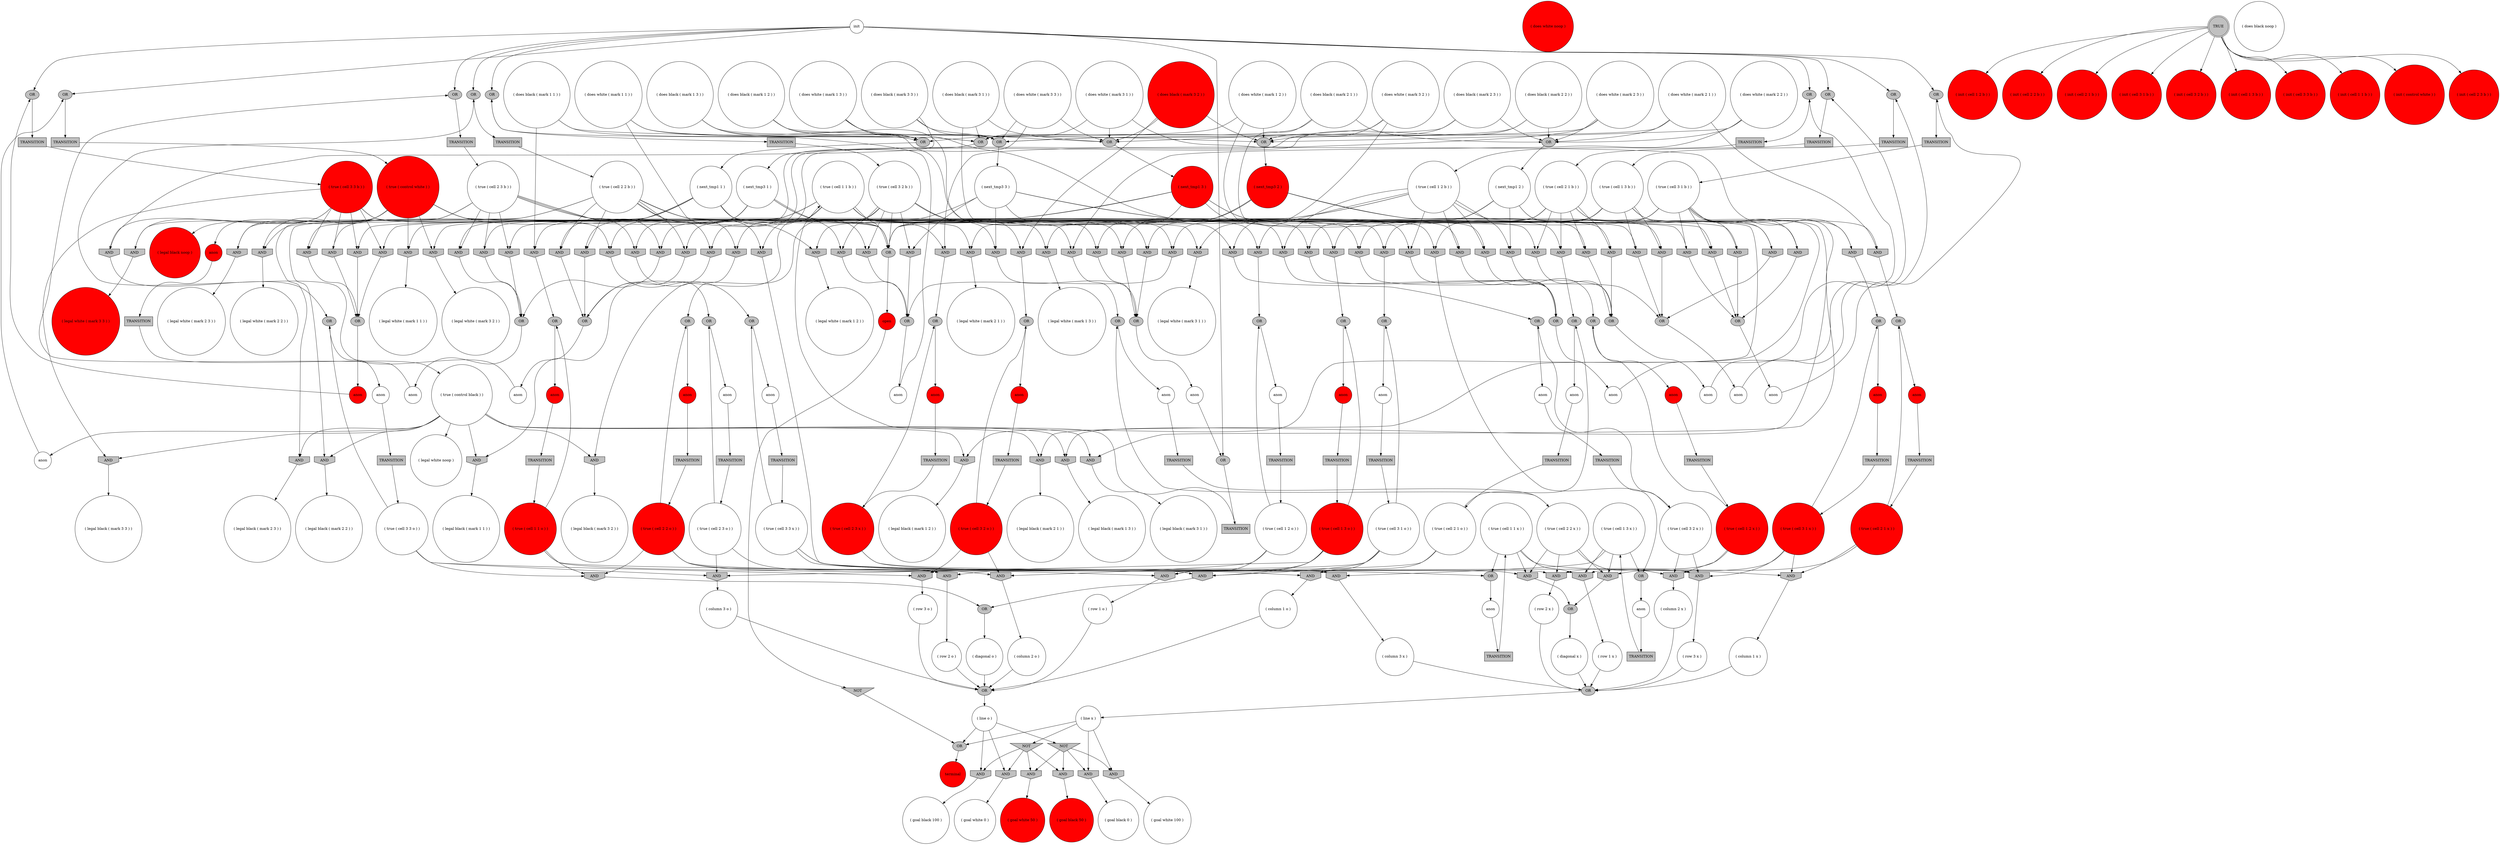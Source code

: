 digraph propNet
{
	"@100ff40f"[shape=ellipse, style= filled, fillcolor=grey, label="OR"]; "@100ff40f"->"@704a43f2"; 
	"@f756977"[shape=invhouse, style= filled, fillcolor=grey, label="AND"]; "@f756977"->"@1b514dcf"; 
	"@582d502e"[shape=ellipse, style= filled, fillcolor=grey, label="OR"]; "@582d502e"->"@5704fc92"; 
	"@15741973"[shape=invhouse, style= filled, fillcolor=grey, label="AND"]; "@15741973"->"@67f31a51"; 
	"@4b8c9183"[shape=box, style= filled, fillcolor=grey, label="TRANSITION"]; "@4b8c9183"->"@33ff0186"; 
	"@7f723f62"[shape=invhouse, style= filled, fillcolor=grey, label="AND"]; "@7f723f62"->"@8f395c8"; 
	"@69cca1dd"[shape=invhouse, style= filled, fillcolor=grey, label="AND"]; "@69cca1dd"->"@3374fe8"; 
	"@1b249d36"[shape=circle, style= filled, fillcolor=white, label="( legal white ( mark 3 1 ) )"]; 
	"@6f0d491e"[shape=invhouse, style= filled, fillcolor=grey, label="AND"]; "@6f0d491e"->"@28484528"; 
	"@1e3e242a"[shape=circle, style= filled, fillcolor=red, label="anon"]; "@1e3e242a"->"@342537d0"; 
	"@752f4138"[shape=circle, style= filled, fillcolor=white, label="anon"]; "@752f4138"->"@3a5d14b9"; 
	"@5d94dc1"[shape=box, style= filled, fillcolor=grey, label="TRANSITION"]; "@5d94dc1"->"@6f44f96"; 
	"@78519a49"[shape=invhouse, style= filled, fillcolor=grey, label="AND"]; "@78519a49"->"@1e753788"; 
	"@6511048"[shape=circle, style= filled, fillcolor=red, label="anon"]; "@6511048"->"@15518b85"; 
	"@26b8eca1"[shape=circle, style= filled, fillcolor=red, label="( true ( cell 2 2 o ) )"]; "@26b8eca1"->"@69cca1dd"; "@26b8eca1"->"@5e7140e4"; "@26b8eca1"->"@24a682fd"; "@26b8eca1"->"@4e7061dc"; "@26b8eca1"->"@5a9796fa"; 
	"@5693b28e"[shape=ellipse, style= filled, fillcolor=grey, label="OR"]; "@5693b28e"->"@752f4138"; 
	"@b43e35e"[shape=invhouse, style= filled, fillcolor=grey, label="AND"]; "@b43e35e"->"@7f840360"; 
	"@568aa495"[shape=box, style= filled, fillcolor=grey, label="TRANSITION"]; "@568aa495"->"@347ee13d"; 
	"@714d196c"[shape=circle, style= filled, fillcolor=white, label="( column 2 x )"]; "@714d196c"->"@7f840df"; 
	"@cddbcfe"[shape=circle, style= filled, fillcolor=red, label="( true ( cell 1 1 o ) )"]; "@cddbcfe"->"@624ab78b"; "@cddbcfe"->"@2781db07"; "@cddbcfe"->"@7b8b5b47"; "@cddbcfe"->"@5a9796fa"; 
	"@71ab7b88"[shape=invhouse, style= filled, fillcolor=grey, label="AND"]; "@71ab7b88"->"@4a812b7f"; 
	"@27a9118a"[shape=box, style= filled, fillcolor=grey, label="TRANSITION"]; "@27a9118a"->"@5f6067b5"; 
	"@7253de77"[shape=box, style= filled, fillcolor=grey, label="TRANSITION"]; "@7253de77"->"@1373a947"; 
	"@a7e065b"[shape=circle, style= filled, fillcolor=red, label="anon"]; "@a7e065b"->"@3940ca8f"; 
	"@22e7f6cc"[shape=circle, style= filled, fillcolor=red, label="( does white noop )"]; 
	"@45050f2e"[shape=invhouse, style= filled, fillcolor=grey, label="AND"]; "@45050f2e"->"@24a682fd"; 
	"@1e16ca3b"[shape=doublecircle, style= filled, fillcolor=grey, label="TRUE"]; "@1e16ca3b"->"@1a9b342a"; "@1e16ca3b"->"@4b9d380c"; "@1e16ca3b"->"@62326cc3"; "@1e16ca3b"->"@196b005a"; "@1e16ca3b"->"@786d433f"; "@1e16ca3b"->"@60d6302d"; "@1e16ca3b"->"@4af63a8d"; "@1e16ca3b"->"@5a924d39"; "@1e16ca3b"->"@292f3253"; "@1e16ca3b"->"@621963e7"; 
	"@582f7602"[shape=circle, style= filled, fillcolor=white, label="anon"]; "@582f7602"->"@2afa3f12"; 
	"@4e771a59"[shape=ellipse, style= filled, fillcolor=grey, label="OR"]; "@4e771a59"->"@5e3471eb"; 
	"@19f079c2"[shape=invhouse, style= filled, fillcolor=grey, label="AND"]; "@19f079c2"->"@46da623c"; 
	"@76379604"[shape=circle, style= filled, fillcolor=white, label="( goal white 100 )"]; 
	"@1373a947"[shape=circle, style= filled, fillcolor=white, label="( true ( cell 3 2 b ) )"]; "@1373a947"->"@47cca5bc"; "@1373a947"->"@103556a5"; "@1373a947"->"@4aa929d8"; "@1373a947"->"@304148f2"; "@1373a947"->"@412bed58"; "@1373a947"->"@48980b8c"; "@1373a947"->"@1111ed28"; "@1373a947"->"@4947e38b"; "@1373a947"->"@6d8958c4"; 
	"@22212217"[shape=circle, style= filled, fillcolor=white, label="anon"]; "@22212217"->"@79f77b37"; 
	"@1b550f62"[shape=ellipse, style= filled, fillcolor=grey, label="OR"]; "@1b550f62"->"@5d1bd0b"; 
	"@f34db03"[shape=ellipse, style= filled, fillcolor=grey, label="OR"]; "@f34db03"->"@60e3ca2f"; 
	"@1111ed28"[shape=ellipse, style= filled, fillcolor=grey, label="OR"]; "@1111ed28"->"@db61969"; 
	"@4dad5f97"[shape=invhouse, style= filled, fillcolor=grey, label="AND"]; "@4dad5f97"->"@76379604"; 
	"@7527c31b"[shape=invhouse, style= filled, fillcolor=grey, label="AND"]; "@7527c31b"->"@3acfde5c"; 
	"@3badb590"[shape=circle, style= filled, fillcolor=white, label="( true ( cell 3 2 x ) )"]; "@3badb590"->"@c67db86"; "@3badb590"->"@4b735b8e"; "@3badb590"->"@4edfc9d0"; 
	"@12480876"[shape=circle, style= filled, fillcolor=white, label="( does white ( mark 2 2 ) )"]; "@12480876"->"@599cf87c"; "@12480876"->"@28290fc8"; "@12480876"->"@78b668cf"; 
	"@13d2c9ec"[shape=ellipse, style= filled, fillcolor=grey, label="OR"]; "@13d2c9ec"->"@4a3904fe"; 
	"@27a0939e"[shape=ellipse, style= filled, fillcolor=grey, label="OR"]; "@27a0939e"->"@708e03bf"; 
	"@7295cad7"[shape=circle, style= filled, fillcolor=white, label="( true ( cell 1 1 x ) )"]; "@7295cad7"->"@5199d128"; "@7295cad7"->"@27dc022a"; "@7295cad7"->"@52fc03a5"; "@7295cad7"->"@5693b28e"; 
	"@4b030540"[shape=invhouse, style= filled, fillcolor=grey, label="AND"]; "@4b030540"->"@9078a4d"; 
	"@ecd8089"[shape=invhouse, style= filled, fillcolor=grey, label="AND"]; "@ecd8089"->"@b518cb7"; 
	"@77c8498f"[shape=circle, style= filled, fillcolor=white, label="anon"]; "@77c8498f"->"@44110ca6"; 
	"@56eb8eac"[shape=invhouse, style= filled, fillcolor=grey, label="AND"]; "@56eb8eac"->"@1b249d36"; 
	"@4d9aefd3"[shape=circle, style= filled, fillcolor=white, label="( legal white ( mark 2 2 ) )"]; 
	"@1c629a2b"[shape=invhouse, style= filled, fillcolor=grey, label="AND"]; "@1c629a2b"->"@17385a13"; 
	"@349b7ad0"[shape=invhouse, style= filled, fillcolor=grey, label="AND"]; "@349b7ad0"->"@34d54a53"; 
	"@9c3df8f"[shape=circle, style= filled, fillcolor=white, label="( legal white ( mark 1 1 ) )"]; 
	"@2646b60a"[shape=invhouse, style= filled, fillcolor=grey, label="AND"]; "@2646b60a"->"@43d76c86"; 
	"@49bda1eb"[shape=circle, style= filled, fillcolor=red, label="( true ( control white ) )"]; "@49bda1eb"->"@5448aeec"; "@49bda1eb"->"@7b7dfb9b"; "@49bda1eb"->"@56eb8eac"; "@49bda1eb"->"@4d402329"; "@49bda1eb"->"@2856fbc"; "@49bda1eb"->"@6f8b2e96"; "@49bda1eb"->"@6d8958c4"; "@49bda1eb"->"@b43e35e"; "@49bda1eb"->"@535ab874"; "@49bda1eb"->"@5c63029d"; "@49bda1eb"->"@11f07c7f"; 
	"@45d59d83"[shape=box, style= filled, fillcolor=grey, label="TRANSITION"]; "@45d59d83"->"@19c58249"; 
	"@2ad89a8f"[shape=ellipse, style= filled, fillcolor=grey, label="OR"]; "@2ad89a8f"->"@568aa495"; 
	"@1cb712e0"[shape=invhouse, style= filled, fillcolor=grey, label="AND"]; "@1cb712e0"->"@100ff40f"; 
	"@42fa0aa2"[shape=invhouse, style= filled, fillcolor=grey, label="AND"]; "@42fa0aa2"->"@43d76c86"; 
	"@46645a3e"[shape=circle, style= filled, fillcolor=white, label="anon"]; "@46645a3e"->"@2804d9e9"; 
	"@24a682fd"[shape=ellipse, style= filled, fillcolor=grey, label="OR"]; "@24a682fd"->"@6511048"; 
	"@6ddac81"[shape=invhouse, style= filled, fillcolor=grey, label="AND"]; "@6ddac81"->"@37f7f88a"; 
	"@5a94aefd"[shape=circle, style= filled, fillcolor=red, label="( does black ( mark 3 2 ) )"]; "@5a94aefd"->"@599cf87c"; "@5a94aefd"->"@2cc465c0"; "@5a94aefd"->"@48980b8c"; 
	"@4d402329"[shape=invhouse, style= filled, fillcolor=grey, label="AND"]; "@4d402329"->"@9c3df8f"; 
	"@9f22d98"[shape=ellipse, style= filled, fillcolor=grey, label="OR"]; "@9f22d98"->"@45d59d83"; 
	"@5a9796fa"[shape=invhouse, style= filled, fillcolor=grey, label="AND"]; "@5a9796fa"->"@13d2c9ec"; 
	"@47cca5bc"[shape=invhouse, style= filled, fillcolor=grey, label="AND"]; "@47cca5bc"->"@3c06c7b6"; 
	"@412bed58"[shape=invhouse, style= filled, fillcolor=grey, label="AND"]; "@412bed58"->"@24dfbbc2"; 
	"@5aabbad8"[shape=invhouse, style= filled, fillcolor=grey, label="AND"]; "@5aabbad8"->"@245a2bb5"; 
	"@5c45c633"[shape=circle, style= filled, fillcolor=white, label="anon"]; "@5c45c633"->"@1f1909d"; 
	"@33ff0186"[shape=circle, style= filled, fillcolor=white, label="( true ( cell 2 2 x ) )"]; "@33ff0186"->"@c67db86"; "@33ff0186"->"@5dc892ea"; "@33ff0186"->"@10d86d8d"; "@33ff0186"->"@27dc022a"; "@33ff0186"->"@5451519e"; 
	"@7091a2e8"[shape=invhouse, style= filled, fillcolor=grey, label="AND"]; "@7091a2e8"->"@29942452"; 
	"@78b668cf"[shape=invhouse, style= filled, fillcolor=grey, label="AND"]; "@78b668cf"->"@5451519e"; 
	"@4af63a8d"[shape=circle, style= filled, fillcolor=red, label="( init ( cell 3 3 b ) )"]; 
	"@126f5e14"[shape=ellipse, style= filled, fillcolor=grey, label="OR"]; "@126f5e14"->"@5c36b28"; 
	"@208ad4f6"[shape=circle, style= filled, fillcolor=white, label="( legal black ( mark 1 2 ) )"]; 
	"@7718d164"[shape=invhouse, style= filled, fillcolor=grey, label="AND"]; "@7718d164"->"@9078a4d"; 
	"@7b696114"[shape=circle, style= filled, fillcolor=white, label="( row 2 x )"]; "@7b696114"->"@7f840df"; 
	"@69158b6b"[shape=box, style= filled, fillcolor=grey, label="TRANSITION"]; "@69158b6b"->"@8a67f8f"; 
	"@7277c2f5"[shape=circle, style= filled, fillcolor=white, label="( legal black ( mark 1 1 ) )"]; 
	"@2781db07"[shape=ellipse, style= filled, fillcolor=grey, label="OR"]; "@2781db07"->"@a7e065b"; 
	"@34d54a53"[shape=ellipse, style= filled, fillcolor=grey, label="OR"]; "@34d54a53"->"@3fbbb566"; 
	"@9df6958"[shape=circle, style= filled, fillcolor=white, label="( goal white 0 )"]; 
	"@103556a5"[shape=invhouse, style= filled, fillcolor=grey, label="AND"]; "@103556a5"->"@24dfbbc2"; 
	"@3acfde5c"[shape=ellipse, style= filled, fillcolor=grey, label="OR"]; "@3acfde5c"->"@582f7602"; 
	"@558c571f"[shape=invhouse, style= filled, fillcolor=grey, label="AND"]; "@558c571f"->"@4a812b7f"; 
	"@3b3c79af"[shape=invhouse, style= filled, fillcolor=grey, label="AND"]; "@3b3c79af"->"@7277c2f5"; 
	"@1b1a7b8e"[shape=box, style= filled, fillcolor=grey, label="TRANSITION"]; "@1b1a7b8e"->"@6ccf1156"; 
	"@5e7140e4"[shape=invhouse, style= filled, fillcolor=grey, label="AND"]; "@5e7140e4"->"@1c71c67"; 
	"@bd55142"[shape=ellipse, style= filled, fillcolor=grey, label="OR"]; "@bd55142"->"@126aa3a1"; 
	"@ad98641"[shape=invhouse, style= filled, fillcolor=grey, label="AND"]; "@ad98641"->"@7e1aff58"; 
	"@2316718a"[shape=invhouse, style= filled, fillcolor=grey, label="AND"]; "@2316718a"->"@4a812b7f"; 
	"@17f1156c"[shape=circle, style= filled, fillcolor=white, label="( line x )"]; "@17f1156c"->"@4a86c1a2"; "@17f1156c"->"@352d6e05"; "@17f1156c"->"@4dad5f97"; "@17f1156c"->"@39f676f8"; 
	"@1b514dcf"[shape=circle, style= filled, fillcolor=white, label="( legal black ( mark 2 3 ) )"]; 
	"@64db4644"[shape=circle, style= filled, fillcolor=white, label="( does white ( mark 1 2 ) )"]; "@64db4644"->"@599cf87c"; "@64db4644"->"@b7c82c1"; "@64db4644"->"@4e771a59"; 
	"@5448aeec"[shape=invhouse, style= filled, fillcolor=grey, label="AND"]; "@5448aeec"->"@4192b13e"; 
	"@3599d13d"[shape=invhouse, style= filled, fillcolor=grey, label="AND"]; "@3599d13d"->"@b518cb7"; 
	"@57f3735a"[shape=box, style= filled, fillcolor=grey, label="TRANSITION"]; "@57f3735a"->"@c3306e9"; 
	"@6658aef2"[shape=circle, style= filled, fillcolor=white, label="( true ( cell 3 3 o ) )"]; "@6658aef2"->"@582d502e"; "@6658aef2"->"@47599f2"; "@6658aef2"->"@78519a49"; "@6658aef2"->"@5a9796fa"; 
	"@65e2cf"[shape=invhouse, style= filled, fillcolor=grey, label="AND"]; "@65e2cf"->"@4a812b7f"; 
	"@4192b13e"[shape=circle, style= filled, fillcolor=white, label="( legal white ( mark 2 3 ) )"]; 
	"@3953b5e3"[shape=box, style= filled, fillcolor=grey, label="TRANSITION"]; "@3953b5e3"->"@2d4419bf"; 
	"@1a9b342a"[shape=circle, style= filled, fillcolor=red, label="( init ( cell 1 2 b ) )"]; 
	"@5199d128"[shape=invhouse, style= filled, fillcolor=grey, label="AND"]; "@5199d128"->"@2c041ece"; 
	"@304148f2"[shape=invhouse, style= filled, fillcolor=grey, label="AND"]; "@304148f2"->"@24dfbbc2"; 
	"@22f0b843"[shape=invhouse, style= filled, fillcolor=grey, label="AND"]; "@22f0b843"->"@bd55142"; 
	"@2f78fdcd"[shape=circle, style= filled, fillcolor=white, label="( does white ( mark 1 3 ) )"]; "@2f78fdcd"->"@6156f406"; "@2f78fdcd"->"@1c629a2b"; "@2f78fdcd"->"@4e771a59"; 
	"@72d5f260"[shape=invhouse, style= filled, fillcolor=grey, label="AND"]; "@72d5f260"->"@43d76c86"; 
	"@782cca9a"[shape=circle, style= filled, fillcolor=white, label="( does black ( mark 1 3 ) )"]; "@782cca9a"->"@6156f406"; "@782cca9a"->"@31503236"; "@782cca9a"->"@4e771a59"; 
	"@6855fee3"[shape=invhouse, style= filled, fillcolor=grey, label="AND"]; "@6855fee3"->"@bd55142"; 
	"@44110ca6"[shape=box, style= filled, fillcolor=grey, label="TRANSITION"]; "@44110ca6"->"@3badb590"; 
	"@1c6288da"[shape=circle, style= filled, fillcolor=red, label="terminal"]; 
	"@71e70f58"[shape=circle, style= filled, fillcolor=white, label="anon"]; "@71e70f58"->"@f34db03"; 
	"@79f77b37"[shape=box, style= filled, fillcolor=grey, label="TRANSITION"]; "@79f77b37"->"@369e931b"; 
	"@237a01ba"[shape=invtriangle, style= filled, fillcolor=grey, label="NOT"]; "@237a01ba"->"@727f9dde"; "@237a01ba"->"@352d6e05"; "@237a01ba"->"@4dad5f97"; "@237a01ba"->"@4a72d7ad"; 
	"@6a3d6cfe"[shape=invhouse, style= filled, fillcolor=grey, label="AND"]; "@6a3d6cfe"->"@7db900a3"; 
	"@57eabd2f"[shape=circle, style= filled, fillcolor=white, label="( true ( cell 3 3 x ) )"]; "@57eabd2f"->"@3acfde5c"; "@57eabd2f"->"@27dc022a"; "@57eabd2f"->"@15741973"; "@57eabd2f"->"@4b735b8e"; 
	"@4a3904fe"[shape=circle, style= filled, fillcolor=white, label="( diagonal o )"]; "@4a3904fe"->"@1980465f"; 
	"@7f120bd5"[shape=invhouse, style= filled, fillcolor=grey, label="AND"]; "@7f120bd5"->"@29942452"; 
	"@2c041ece"[shape=circle, style= filled, fillcolor=white, label="( column 1 x )"]; "@2c041ece"->"@7f840df"; 
	"@4a4ece82"[shape=circle, style= filled, fillcolor=white, label="( does white ( mark 3 2 ) )"]; "@4a4ece82"->"@599cf87c"; "@4a4ece82"->"@2cc465c0"; "@4a4ece82"->"@4947e38b"; 
	"@6b1ce7d0"[shape=circle, style= filled, fillcolor=white, label="( does white ( mark 3 1 ) )"]; "@6b1ce7d0"->"@2cc465c0"; "@6b1ce7d0"->"@55457843"; "@6b1ce7d0"->"@39768a3f"; 
	"@7b8b5b47"[shape=invhouse, style= filled, fillcolor=grey, label="AND"]; "@7b8b5b47"->"@2378aac6"; 
	"@4947e38b"[shape=invhouse, style= filled, fillcolor=grey, label="AND"]; "@4947e38b"->"@4edfc9d0"; 
	"@60e3ca2f"[shape=box, style= filled, fillcolor=grey, label="TRANSITION"]; "@60e3ca2f"->"@539a4e22"; 
	"@718bdd59"[shape=circle, style= filled, fillcolor=white, label="( legal white noop )"]; 
	"@15518b85"[shape=box, style= filled, fillcolor=grey, label="TRANSITION"]; "@15518b85"->"@26b8eca1"; 
	"@5f6067b5"[shape=circle, style= filled, fillcolor=white, label="( true ( cell 1 3 b ) )"]; "@5f6067b5"->"@6a3d6cfe"; "@5f6067b5"->"@7b7dfb9b"; "@5f6067b5"->"@31503236"; "@5f6067b5"->"@7f120bd5"; "@5f6067b5"->"@1111ed28"; "@5f6067b5"->"@1c629a2b"; "@5f6067b5"->"@7091a2e8"; "@5f6067b5"->"@3dda426"; "@5f6067b5"->"@46a121be"; 
	"@16e3cc3b"[shape=ellipse, style= filled, fillcolor=grey, label="OR"]; "@16e3cc3b"->"@67df19d"; 
	"@5151e588"[shape=invhouse, style= filled, fillcolor=grey, label="AND"]; "@5151e588"->"@1e827d76"; 
	"@c3306e9"[shape=circle, style= filled, fillcolor=white, label="( true ( cell 1 1 b ) )"]; "@c3306e9"->"@3b3c79af"; "@c3306e9"->"@558c571f"; "@c3306e9"->"@71ab7b88"; "@c3306e9"->"@6a2d8d69"; "@c3306e9"->"@5e9e553b"; "@c3306e9"->"@1111ed28"; "@c3306e9"->"@4d402329"; "@c3306e9"->"@65e2cf"; "@c3306e9"->"@2316718a"; 
	"@5d1bd0b"[shape=circle, style= filled, fillcolor=red, label="anon"]; "@5d1bd0b"->"@5d94dc1"; 
	"@3fbbb566"[shape=circle, style= filled, fillcolor=white, label="anon"]; "@3fbbb566"->"@2530349e"; 
	"@6d98b0"[shape=circle, style= filled, fillcolor=white, label="( true ( cell 1 2 b ) )"]; "@6d98b0"->"@72d5f260"; "@6d98b0"->"@1cb712e0"; "@6d98b0"->"@42fa0aa2"; "@6d98b0"->"@1111ed28"; "@6d98b0"->"@39ee0c07"; "@6d98b0"->"@2856fbc"; "@6d98b0"->"@1007d70e"; "@6d98b0"->"@2646b60a"; "@6d98b0"->"@b7c82c1"; 
	"@6d8f4151"[shape=circle, style= filled, fillcolor=white, label="init"]; "@6d8f4151"->"@1f8a90e"; "@6d8f4151"->"@f34db03"; "@6d8f4151"->"@e65bd92"; "@6d8f4151"->"@2ad89a8f"; "@6d8f4151"->"@16e3cc3b"; "@6d8f4151"->"@225209fb"; "@6d8f4151"->"@9f22d98"; "@6d8f4151"->"@1f1909d"; "@6d8f4151"->"@2804d9e9"; "@6d8f4151"->"@27a0939e"; 
	"@db61969"[shape=circle, style= filled, fillcolor=red, label="open"]; "@db61969"->"@5320a25a"; 
	"@3374fe8"[shape=circle, style= filled, fillcolor=white, label="( row 2 o )"]; "@3374fe8"->"@1980465f"; 
	"@426ea1"[shape=circle, style= filled, fillcolor=red, label="anon"]; "@426ea1"->"@2b59e810"; 
	"@7f840360"[shape=circle, style= filled, fillcolor=white, label="( legal white ( mark 2 1 ) )"]; 
	"@3a5d14b9"[shape=box, style= filled, fillcolor=grey, label="TRANSITION"]; "@3a5d14b9"->"@7295cad7"; 
	"@46da623c"[shape=ellipse, style= filled, fillcolor=grey, label="OR"]; "@46da623c"->"@732270ec"; 
	"@7b7dfb9b"[shape=invhouse, style= filled, fillcolor=grey, label="AND"]; "@7b7dfb9b"->"@695784da"; 
	"@5c36b28"[shape=circle, style= filled, fillcolor=red, label="anon"]; "@5c36b28"->"@32a42771"; 
	"@62326cc3"[shape=circle, style= filled, fillcolor=red, label="( init ( cell 2 1 b ) )"]; 
	"@44c35031"[shape=circle, style= filled, fillcolor=white, label="( true ( cell 2 1 b ) )"]; "@44c35031"->"@4492d592"; "@44c35031"->"@6f0d491e"; "@44c35031"->"@5aabbad8"; "@44c35031"->"@448f0d4a"; "@44c35031"->"@6fd396c5"; "@44c35031"->"@1111ed28"; "@44c35031"->"@349b7ad0"; "@44c35031"->"@6ddac81"; "@44c35031"->"@b43e35e"; 
	"@5498746d"[shape=circle, style= filled, fillcolor=white, label="anon"]; "@5498746d"->"@3953b5e3"; 
	"@1f8a90e"[shape=ellipse, style= filled, fillcolor=grey, label="OR"]; "@1f8a90e"->"@16fc3bc3"; 
	"@4c051cfd"[shape=circle, style= filled, fillcolor=white, label="( does black noop )"]; 
	"@2d4419bf"[shape=circle, style= filled, fillcolor=white, label="( true ( cell 3 1 o ) )"]; "@2d4419bf"->"@624ab78b"; "@2d4419bf"->"@78519a49"; "@2d4419bf"->"@4e7061dc"; "@2d4419bf"->"@2bf22a8c"; 
	"@60d6302d"[shape=circle, style= filled, fillcolor=red, label="( init ( cell 1 3 b ) )"]; 
	"@7e596ea5"[shape=circle, style= filled, fillcolor=red, label="anon"]; "@7e596ea5"->"@1bcb28b9"; 
	"@4b735b8e"[shape=invhouse, style= filled, fillcolor=grey, label="AND"]; "@4b735b8e"->"@38e5fd25"; 
	"@5c63029d"[shape=invhouse, style= filled, fillcolor=grey, label="AND"]; "@5c63029d"->"@4d9aefd3"; 
	"@677c3782"[shape=box, style= filled, fillcolor=grey, label="TRANSITION"]; "@677c3782"->"@3773d2d5"; 
	"@13e1871e"[shape=circle, style= filled, fillcolor=white, label="anon"]; "@13e1871e"->"@4b8c9183"; 
	"@4492d592"[shape=invhouse, style= filled, fillcolor=grey, label="AND"]; "@4492d592"->"@37f7f88a"; 
	"@2cc465c0"[shape=ellipse, style= filled, fillcolor=grey, label="OR"]; "@2cc465c0"->"@2e400716"; 
	"@37713477"[shape=invhouse, style= filled, fillcolor=grey, label="AND"]; "@37713477"->"@8f395c8"; 
	"@2c4aad4c"[shape=invhouse, style= filled, fillcolor=grey, label="AND"]; "@2c4aad4c"->"@b518cb7"; 
	"@55457843"[shape=invhouse, style= filled, fillcolor=grey, label="AND"]; "@55457843"->"@1063b53e"; 
	"@33f2f0fa"[shape=circle, style= filled, fillcolor=red, label="( true ( cell 2 3 x ) )"]; "@33f2f0fa"->"@7e1aff58"; "@33f2f0fa"->"@10d86d8d"; "@33f2f0fa"->"@15741973"; 
	"@1007d70e"[shape=invhouse, style= filled, fillcolor=grey, label="AND"]; "@1007d70e"->"@43d76c86"; 
	"@10957598"[shape=box, style= filled, fillcolor=grey, label="TRANSITION"]; "@10957598"->"@49bda1eb"; 
	"@39f676f8"[shape=invtriangle, style= filled, fillcolor=grey, label="NOT"]; "@39f676f8"->"@727f9dde"; "@39f676f8"->"@5a05cfe3"; "@39f676f8"->"@c5d59e6"; "@39f676f8"->"@4a72d7ad"; 
	"@4edfc9d0"[shape=ellipse, style= filled, fillcolor=grey, label="OR"]; "@4edfc9d0"->"@77c8498f"; 
	"@7492db80"[shape=invhouse, style= filled, fillcolor=grey, label="AND"]; "@7492db80"->"@53a056f1"; 
	"@48980b8c"[shape=invhouse, style= filled, fillcolor=grey, label="AND"]; "@48980b8c"->"@126f5e14"; 
	"@6fd396c5"[shape=invhouse, style= filled, fillcolor=grey, label="AND"]; "@6fd396c5"->"@37f7f88a"; 
	"@5219bb01"[shape=circle, style= filled, fillcolor=white, label="( legal white ( mark 3 2 ) )"]; 
	"@7db900a3"[shape=circle, style= filled, fillcolor=white, label="( legal black ( mark 1 3 ) )"]; 
	"@12fdc33"[shape=circle, style= filled, fillcolor=white, label="( does white ( mark 3 3 ) )"]; "@12fdc33"->"@6156f406"; "@12fdc33"->"@2cc465c0"; "@12fdc33"->"@7527c31b"; 
	"@6f8b2e96"[shape=circle, style= filled, fillcolor=red, label="( legal black noop )"]; 
	"@24dfbbc2"[shape=ellipse, style= filled, fillcolor=grey, label="OR"]; "@24dfbbc2"->"@544f33a7"; 
	"@46a121be"[shape=invhouse, style= filled, fillcolor=grey, label="AND"]; "@46a121be"->"@29942452"; 
	"@5dc892ea"[shape=invhouse, style= filled, fillcolor=grey, label="AND"]; "@5dc892ea"->"@12dcc95e"; 
	"@5fb7a894"[shape=circle, style= filled, fillcolor=white, label="( next_tmp3 1 )"]; "@5fb7a894"->"@4aa929d8"; "@5fb7a894"->"@4b030540"; "@5fb7a894"->"@72d5f260"; "@5fb7a894"->"@6855fee3"; "@5fb7a894"->"@37713477"; "@5fb7a894"->"@7091a2e8"; 
	"@4a86c1a2"[shape=ellipse, style= filled, fillcolor=grey, label="OR"]; "@4a86c1a2"->"@1c6288da"; 
	"@6de25f9"[shape=circle, style= filled, fillcolor=white, label="( does black ( mark 1 1 ) )"]; "@6de25f9"->"@5e9e553b"; "@6de25f9"->"@39768a3f"; "@6de25f9"->"@4e771a59"; 
	"@7f840df"[shape=ellipse, style= filled, fillcolor=grey, label="OR"]; "@7f840df"->"@17f1156c"; 
	"@352d6e05"[shape=invhouse, style= filled, fillcolor=grey, label="AND"]; "@352d6e05"->"@8ff450a"; 
	"@8a67f8f"[shape=circle, style= filled, fillcolor=white, label="( true ( cell 1 2 o ) )"]; "@8a67f8f"->"@100ff40f"; "@8a67f8f"->"@5e7140e4"; "@8a67f8f"->"@7b8b5b47"; 
	"@70b0659a"[shape=circle, style= filled, fillcolor=white, label="( legal black ( mark 2 2 ) )"]; 
	"@17385a13"[shape=ellipse, style= filled, fillcolor=grey, label="OR"]; "@17385a13"->"@22212217"; 
	"@3b62b44e"[shape=invhouse, style= filled, fillcolor=grey, label="AND"]; "@3b62b44e"->"@70b0659a"; 
	"@3529d807"[shape=circle, style= filled, fillcolor=white, label="( legal white ( mark 1 2 ) )"]; 
	"@61af8e81"[shape=ellipse, style= filled, fillcolor=grey, label="OR"]; "@61af8e81"->"@7e596ea5"; 
	"@535ab874"[shape=invhouse, style= filled, fillcolor=grey, label="AND"]; "@535ab874"->"@11e0a487"; 
	"@196b005a"[shape=circle, style= filled, fillcolor=red, label="( init ( cell 3 1 b ) )"]; 
	"@708e03bf"[shape=box, style= filled, fillcolor=grey, label="TRANSITION"]; "@708e03bf"->"@356a1eeb"; 
	"@163a254"[shape=circle, style= filled, fillcolor=red, label="( true ( cell 1 2 x ) )"]; "@163a254"->"@c67db86"; "@163a254"->"@52fc03a5"; "@163a254"->"@61af8e81"; 
	"@2856fbc"[shape=invhouse, style= filled, fillcolor=grey, label="AND"]; "@2856fbc"->"@3529d807"; 
	"@279fd8a4"[shape=invhouse, style= filled, fillcolor=grey, label="AND"]; "@279fd8a4"->"@8f395c8"; 
	"@8f395c8"[shape=ellipse, style= filled, fillcolor=grey, label="OR"]; "@8f395c8"->"@4127d641"; 
	"@28f3a7cc"[shape=circle, style= filled, fillcolor=white, label="anon"]; "@28f3a7cc"->"@e65bd92"; 
	"@16fc3bc3"[shape=box, style= filled, fillcolor=grey, label="TRANSITION"]; "@16fc3bc3"->"@6d98b0"; 
	"@7e1aff58"[shape=ellipse, style= filled, fillcolor=grey, label="OR"]; "@7e1aff58"->"@426ea1"; 
	"@347ee13d"[shape=circle, style= filled, fillcolor=white, label="( true ( cell 2 2 b ) )"]; "@347ee13d"->"@4b030540"; "@347ee13d"->"@1111ed28"; "@347ee13d"->"@78b668cf"; "@347ee13d"->"@45050f2e"; "@347ee13d"->"@1930d2fb"; "@347ee13d"->"@3b62b44e"; "@347ee13d"->"@7718d164"; "@347ee13d"->"@5c63029d"; "@347ee13d"->"@182fd1c0"; 
	"@6a2d8d69"[shape=invhouse, style= filled, fillcolor=grey, label="AND"]; "@6a2d8d69"->"@5693b28e"; 
	"@16413504"[shape=circle, style= filled, fillcolor=white, label="anon"]; "@16413504"->"@2ad89a8f"; 
	"@350b6e42"[shape=circle, style= filled, fillcolor=red, label="( true ( cell 3 1 x ) )"]; "@350b6e42"->"@5199d128"; "@350b6e42"->"@5dc892ea"; "@350b6e42"->"@4b735b8e"; "@350b6e42"->"@1063b53e"; 
	"@40daa793"[shape=circle, style= filled, fillcolor=white, label="( column 3 o )"]; "@40daa793"->"@1980465f"; 
	"@2b59e810"[shape=box, style= filled, fillcolor=grey, label="TRANSITION"]; "@2b59e810"->"@33f2f0fa"; 
	"@39768a3f"[shape=ellipse, style= filled, fillcolor=grey, label="OR"]; "@39768a3f"->"@5fb7a894"; 
	"@60bb7ff1"[shape=circle, style= filled, fillcolor=white, label="( true ( cell 2 3 o ) )"]; "@60bb7ff1"->"@69cca1dd"; "@60bb7ff1"->"@46da623c"; "@60bb7ff1"->"@47599f2"; 
	"@9078a4d"[shape=ellipse, style= filled, fillcolor=grey, label="OR"]; "@9078a4d"->"@16413504"; 
	"@6d8958c4"[shape=invhouse, style= filled, fillcolor=grey, label="AND"]; "@6d8958c4"->"@5219bb01"; 
	"@6156f406"[shape=ellipse, style= filled, fillcolor=grey, label="OR"]; "@6156f406"->"@780d8957"; 
	"@53a056f1"[shape=circle, style= filled, fillcolor=white, label="( legal black ( mark 3 1 ) )"]; 
	"@43d76c86"[shape=ellipse, style= filled, fillcolor=grey, label="OR"]; "@43d76c86"->"@4b66b812"; 
	"@786d433f"[shape=circle, style= filled, fillcolor=red, label="( init ( cell 3 2 b ) )"]; 
	"@dac38f8"[shape=circle, style= filled, fillcolor=white, label="( does white ( mark 2 1 ) )"]; "@dac38f8"->"@28290fc8"; "@dac38f8"->"@5aabbad8"; "@dac38f8"->"@39768a3f"; 
	"@10d86d8d"[shape=invhouse, style= filled, fillcolor=grey, label="AND"]; "@10d86d8d"->"@7b696114"; 
	"@2e400716"[shape=circle, style= filled, fillcolor=red, label="( next_tmp1 3 )"]; "@2e400716"->"@558c571f"; "@2e400716"->"@6fd396c5"; "@2e400716"->"@7f120bd5"; "@2e400716"->"@42fa0aa2"; "@2e400716"->"@279fd8a4"; "@2e400716"->"@1930d2fb"; 
	"@52fc03a5"[shape=invhouse, style= filled, fillcolor=grey, label="AND"]; "@52fc03a5"->"@577c8a11"; 
	"@780d8957"[shape=circle, style= filled, fillcolor=white, label="( next_tmp3 3 )"]; "@780d8957"->"@412bed58"; "@780d8957"->"@ecd8089"; "@780d8957"->"@448f0d4a"; "@780d8957"->"@2316718a"; "@780d8957"->"@2646b60a"; "@780d8957"->"@182fd1c0"; 
	"@1063b53e"[shape=ellipse, style= filled, fillcolor=grey, label="OR"]; "@1063b53e"->"@1e3e242a"; 
	"@24d3afb3"[shape=circle, style= filled, fillcolor=white, label="anon"]; "@24d3afb3"->"@16e3cc3b"; 
	"@28484528"[shape=circle, style= filled, fillcolor=white, label="( legal black ( mark 2 1 ) )"]; 
	"@1c6c770c"[shape=invhouse, style= filled, fillcolor=grey, label="AND"]; "@1c6c770c"->"@bd55142"; 
	"@6f44f96"[shape=circle, style= filled, fillcolor=red, label="( true ( cell 1 3 o ) )"]; "@6f44f96"->"@47599f2"; "@6f44f96"->"@1b550f62"; "@6f44f96"->"@7b8b5b47"; "@6f44f96"->"@4e7061dc"; 
	"@7f2fe64c"[shape=circle, style= filled, fillcolor=red, label="( true ( cell 3 2 o ) )"]; "@7f2fe64c"->"@5e7140e4"; "@7f2fe64c"->"@78519a49"; "@7f2fe64c"->"@126f5e14"; 
	"@4127d641"[shape=circle, style= filled, fillcolor=white, label="anon"]; "@4127d641"->"@9f22d98"; 
	"@31503236"[shape=invhouse, style= filled, fillcolor=grey, label="AND"]; "@31503236"->"@1b550f62"; 
	"@11e0a487"[shape=circle, style= filled, fillcolor=red, label="( legal white ( mark 3 3 ) )"]; 
	"@1f1909d"[shape=ellipse, style= filled, fillcolor=grey, label="OR"]; "@1f1909d"->"@10957598"; 
	"@577c8a11"[shape=circle, style= filled, fillcolor=white, label="( row 1 x )"]; "@577c8a11"->"@7f840df"; 
	"@122cbd42"[shape=circle, style= filled, fillcolor=white, label="( does black ( mark 1 2 ) )"]; "@122cbd42"->"@599cf87c"; "@122cbd42"->"@1cb712e0"; "@122cbd42"->"@4e771a59"; 
	"@4aa929d8"[shape=invhouse, style= filled, fillcolor=grey, label="AND"]; "@4aa929d8"->"@24dfbbc2"; 
	"@1bcb28b9"[shape=box, style= filled, fillcolor=grey, label="TRANSITION"]; "@1bcb28b9"->"@163a254"; 
	"@fc084b3"[shape=circle, style= filled, fillcolor=red, label="anon"]; "@fc084b3"->"@1b1a7b8e"; 
	"@4b66b812"[shape=circle, style= filled, fillcolor=white, label="anon"]; "@4b66b812"->"@1f8a90e"; 
	"@5320a25a"[shape=invtriangle, style= filled, fillcolor=grey, label="NOT"]; "@5320a25a"->"@4a86c1a2"; 
	"@292f3253"[shape=circle, style= filled, fillcolor=red, label="( init ( control white ) )"]; 
	"@37f7f88a"[shape=ellipse, style= filled, fillcolor=grey, label="OR"]; "@37f7f88a"->"@24d3afb3"; 
	"@2bf22a8c"[shape=ellipse, style= filled, fillcolor=grey, label="OR"]; "@2bf22a8c"->"@5498746d"; 
	"@356a1eeb"[shape=circle, style= filled, fillcolor=red, label="( true ( cell 3 3 b ) )"]; "@356a1eeb"->"@1c6c770c"; "@356a1eeb"->"@22f0b843"; "@356a1eeb"->"@79fbbe6e"; "@356a1eeb"->"@6855fee3"; "@356a1eeb"->"@1111ed28"; "@356a1eeb"->"@5151e588"; "@356a1eeb"->"@7527c31b"; "@356a1eeb"->"@5807478b"; "@356a1eeb"->"@535ab874"; 
	"@12dcc95e"[shape=ellipse, style= filled, fillcolor=grey, label="OR"]; "@12dcc95e"->"@5ee12d6d"; 
	"@53c1bc42"[shape=circle, style= filled, fillcolor=white, label="( does black ( mark 2 3 ) )"]; "@53c1bc42"->"@6156f406"; "@53c1bc42"->"@28290fc8"; "@53c1bc42"->"@19f079c2"; 
	"@6fe8306c"[shape=invhouse, style= filled, fillcolor=grey, label="AND"]; "@6fe8306c"->"@2bf22a8c"; 
	"@369e931b"[shape=circle, style= filled, fillcolor=white, label="( true ( cell 1 3 x ) )"]; "@369e931b"->"@5dc892ea"; "@369e931b"->"@15741973"; "@369e931b"->"@52fc03a5"; "@369e931b"->"@17385a13"; 
	"@47599f2"[shape=invhouse, style= filled, fillcolor=grey, label="AND"]; "@47599f2"->"@40daa793"; 
	"@19eca16"[shape=circle, style= filled, fillcolor=white, label="( true ( cell 2 1 o ) )"]; "@19eca16"->"@624ab78b"; "@19eca16"->"@69cca1dd"; "@19eca16"->"@34d54a53"; 
	"@3d06c68f"[shape=invhouse, style= filled, fillcolor=grey, label="AND"]; "@3d06c68f"->"@8f395c8"; 
	"@19c58249"[shape=circle, style= filled, fillcolor=white, label="( true ( cell 2 3 b ) )"]; "@19c58249"->"@7f723f62"; "@19c58249"->"@f756977"; "@19c58249"->"@19f079c2"; "@19c58249"->"@5448aeec"; "@19c58249"->"@37713477"; "@19c58249"->"@ad98641"; "@19c58249"->"@1111ed28"; "@19c58249"->"@3d06c68f"; "@19c58249"->"@279fd8a4"; 
	"@5ee12d6d"[shape=circle, style= filled, fillcolor=white, label="( diagonal x )"]; "@5ee12d6d"->"@7f840df"; 
	"@5807478b"[shape=invhouse, style= filled, fillcolor=grey, label="AND"]; "@5807478b"->"@bd55142"; 
	"@695784da"[shape=circle, style= filled, fillcolor=white, label="( legal white ( mark 1 3 ) )"]; 
	"@11f07c7f"[shape=circle, style= filled, fillcolor=red, label="anon"]; "@11f07c7f"->"@677c3782"; 
	"@4b9d380c"[shape=circle, style= filled, fillcolor=red, label="( init ( cell 2 2 b ) )"]; 
	"@7e5cf3c8"[shape=circle, style= filled, fillcolor=red, label="( next_tmp3 2 )"]; "@7e5cf3c8"->"@7f723f62"; "@7e5cf3c8"->"@4492d592"; "@7e5cf3c8"->"@22f0b843"; "@7e5cf3c8"->"@2c4aad4c"; "@7e5cf3c8"->"@65e2cf"; "@7e5cf3c8"->"@46a121be"; 
	"@79fbbe6e"[shape=invhouse, style= filled, fillcolor=grey, label="AND"]; "@79fbbe6e"->"@582d502e"; 
	"@68e61973"[shape=invhouse, style= filled, fillcolor=grey, label="AND"]; "@68e61973"->"@b518cb7"; 
	"@5704fc92"[shape=circle, style= filled, fillcolor=white, label="anon"]; "@5704fc92"->"@ea26b03"; 
	"@6ccf1156"[shape=circle, style= filled, fillcolor=red, label="( true ( cell 2 1 x ) )"]; "@6ccf1156"->"@5199d128"; "@6ccf1156"->"@10d86d8d"; "@6ccf1156"->"@245a2bb5"; 
	"@6e44bdde"[shape=circle, style= filled, fillcolor=white, label="( goal black 100 )"]; 
	"@1c71c67"[shape=circle, style= filled, fillcolor=white, label="( column 2 o )"]; "@1c71c67"->"@1980465f"; 
	"@ea26b03"[shape=box, style= filled, fillcolor=grey, label="TRANSITION"]; "@ea26b03"->"@6658aef2"; 
	"@727f9dde"[shape=invhouse, style= filled, fillcolor=grey, label="AND"]; "@727f9dde"->"@4de5bc03"; 
	"@67f31a51"[shape=circle, style= filled, fillcolor=white, label="( column 3 x )"]; "@67f31a51"->"@7f840df"; 
	"@5e9e553b"[shape=invhouse, style= filled, fillcolor=grey, label="AND"]; "@5e9e553b"->"@2781db07"; 
	"@3773d2d5"[shape=circle, style= filled, fillcolor=white, label="( true ( control black ) )"]; "@3773d2d5"->"@47cca5bc"; "@3773d2d5"->"@718bdd59"; "@3773d2d5"->"@7492db80"; "@3773d2d5"->"@f756977"; "@3773d2d5"->"@6a3d6cfe"; "@3773d2d5"->"@3b3c79af"; "@3773d2d5"->"@6f0d491e"; "@3773d2d5"->"@5c45c633"; "@3773d2d5"->"@5151e588"; "@3773d2d5"->"@39ee0c07"; "@3773d2d5"->"@3b62b44e"; 
	"@57a16207"[shape=circle, style= filled, fillcolor=white, label="( does black ( mark 3 1 ) )"]; "@57a16207"->"@2cc465c0"; "@57a16207"->"@6fe8306c"; "@57a16207"->"@39768a3f"; 
	"@18d0eb79"[shape=circle, style= filled, fillcolor=white, label="( does white ( mark 2 3 ) )"]; "@18d0eb79"->"@6156f406"; "@18d0eb79"->"@28290fc8"; "@18d0eb79"->"@ad98641"; 
	"@225209fb"[shape=ellipse, style= filled, fillcolor=grey, label="OR"]; "@225209fb"->"@7253de77"; 
	"@69866a2d"[shape=circle, style= filled, fillcolor=white, label="( does black ( mark 3 3 ) )"]; "@69866a2d"->"@6156f406"; "@69866a2d"->"@2cc465c0"; "@69866a2d"->"@79fbbe6e"; 
	"@5a924d39"[shape=circle, style= filled, fillcolor=red, label="( init ( cell 1 1 b ) )"]; 
	"@4e7061dc"[shape=invhouse, style= filled, fillcolor=grey, label="AND"]; "@4e7061dc"->"@13d2c9ec"; 
	"@2530349e"[shape=box, style= filled, fillcolor=grey, label="TRANSITION"]; "@2530349e"->"@19eca16"; 
	"@3c06c7b6"[shape=circle, style= filled, fillcolor=white, label="( legal black ( mark 3 2 ) )"]; 
	"@3a29b59c"[shape=circle, style= filled, fillcolor=white, label="( does black ( mark 2 1 ) )"]; "@3a29b59c"->"@28290fc8"; "@3a29b59c"->"@39768a3f"; "@3a29b59c"->"@349b7ad0"; 
	"@539a4e22"[shape=circle, style= filled, fillcolor=white, label="( true ( cell 3 1 b ) )"]; "@539a4e22"->"@7492db80"; "@539a4e22"->"@6fe8306c"; "@539a4e22"->"@3599d13d"; "@539a4e22"->"@ecd8089"; "@539a4e22"->"@68e61973"; "@539a4e22"->"@55457843"; "@539a4e22"->"@2c4aad4c"; "@539a4e22"->"@56eb8eac"; "@539a4e22"->"@1111ed28"; 
	"@704a43f2"[shape=circle, style= filled, fillcolor=white, label="anon"]; "@704a43f2"->"@69158b6b"; 
	"@c5d59e6"[shape=invhouse, style= filled, fillcolor=grey, label="AND"]; "@c5d59e6"->"@9df6958"; 
	"@b7c82c1"[shape=invhouse, style= filled, fillcolor=grey, label="AND"]; "@b7c82c1"->"@61af8e81"; 
	"@2378aac6"[shape=circle, style= filled, fillcolor=white, label="( row 1 o )"]; "@2378aac6"->"@1980465f"; 
	"@a00e9bf"[shape=circle, style= filled, fillcolor=white, label="( column 1 o )"]; "@a00e9bf"->"@1980465f"; 
	"@2812cbad"[shape=circle, style= filled, fillcolor=white, label="( does white ( mark 1 1 ) )"]; "@2812cbad"->"@6a2d8d69"; "@2812cbad"->"@39768a3f"; "@2812cbad"->"@4e771a59"; 
	"@38e5fd25"[shape=circle, style= filled, fillcolor=white, label="( row 3 x )"]; "@38e5fd25"->"@7f840df"; 
	"@624ab78b"[shape=invhouse, style= filled, fillcolor=grey, label="AND"]; "@624ab78b"->"@a00e9bf"; 
	"@448f0d4a"[shape=invhouse, style= filled, fillcolor=grey, label="AND"]; "@448f0d4a"->"@37f7f88a"; 
	"@29942452"[shape=ellipse, style= filled, fillcolor=grey, label="OR"]; "@29942452"->"@46645a3e"; 
	"@126aa3a1"[shape=circle, style= filled, fillcolor=red, label="anon"]; "@126aa3a1"->"@27a0939e"; 
	"@1930d2fb"[shape=invhouse, style= filled, fillcolor=grey, label="AND"]; "@1930d2fb"->"@9078a4d"; 
	"@732270ec"[shape=circle, style= filled, fillcolor=white, label="anon"]; "@732270ec"->"@7945c6b6"; 
	"@3940ca8f"[shape=box, style= filled, fillcolor=grey, label="TRANSITION"]; "@3940ca8f"->"@cddbcfe"; 
	"@5451519e"[shape=ellipse, style= filled, fillcolor=grey, label="OR"]; "@5451519e"->"@13e1871e"; 
	"@7e1dd9cd"[shape=circle, style= filled, fillcolor=white, label="( next_tmp1 2 )"]; "@7e1dd9cd"->"@1c6c770c"; "@7e1dd9cd"->"@103556a5"; "@7e1dd9cd"->"@71ab7b88"; "@7e1dd9cd"->"@68e61973"; "@7e1dd9cd"->"@1007d70e"; "@7e1dd9cd"->"@3dda426"; 
	"@32a42771"[shape=box, style= filled, fillcolor=grey, label="TRANSITION"]; "@32a42771"->"@7f2fe64c"; 
	"@5e3471eb"[shape=circle, style= filled, fillcolor=white, label="( next_tmp1 1 )"]; "@5e3471eb"->"@304148f2"; "@5e3471eb"->"@3599d13d"; "@5e3471eb"->"@3d06c68f"; "@5e3471eb"->"@5807478b"; "@5e3471eb"->"@6ddac81"; "@5e3471eb"->"@7718d164"; 
	"@1980465f"[shape=ellipse, style= filled, fillcolor=grey, label="OR"]; "@1980465f"->"@4982667d"; 
	"@4a72d7ad"[shape=invhouse, style= filled, fillcolor=grey, label="AND"]; "@4a72d7ad"->"@2bf4d412"; 
	"@599cf87c"[shape=ellipse, style= filled, fillcolor=grey, label="OR"]; "@599cf87c"->"@7e5cf3c8"; 
	"@67df19d"[shape=box, style= filled, fillcolor=grey, label="TRANSITION"]; "@67df19d"->"@44c35031"; 
	"@c67db86"[shape=invhouse, style= filled, fillcolor=grey, label="AND"]; "@c67db86"->"@714d196c"; 
	"@28290fc8"[shape=ellipse, style= filled, fillcolor=grey, label="OR"]; "@28290fc8"->"@7e1dd9cd"; 
	"@2bf4d412"[shape=circle, style= filled, fillcolor=red, label="( goal white 50 )"]; 
	"@4de5bc03"[shape=circle, style= filled, fillcolor=red, label="( goal black 50 )"]; 
	"@5a05cfe3"[shape=invhouse, style= filled, fillcolor=grey, label="AND"]; "@5a05cfe3"->"@6e44bdde"; 
	"@b518cb7"[shape=ellipse, style= filled, fillcolor=grey, label="OR"]; "@b518cb7"->"@71e70f58"; 
	"@544f33a7"[shape=circle, style= filled, fillcolor=white, label="anon"]; "@544f33a7"->"@225209fb"; 
	"@2afa3f12"[shape=box, style= filled, fillcolor=grey, label="TRANSITION"]; "@2afa3f12"->"@57eabd2f"; 
	"@39ee0c07"[shape=invhouse, style= filled, fillcolor=grey, label="AND"]; "@39ee0c07"->"@208ad4f6"; 
	"@2804d9e9"[shape=ellipse, style= filled, fillcolor=grey, label="OR"]; "@2804d9e9"->"@27a9118a"; 
	"@182fd1c0"[shape=invhouse, style= filled, fillcolor=grey, label="AND"]; "@182fd1c0"->"@9078a4d"; 
	"@245a2bb5"[shape=ellipse, style= filled, fillcolor=grey, label="OR"]; "@245a2bb5"->"@fc084b3"; 
	"@7945c6b6"[shape=box, style= filled, fillcolor=grey, label="TRANSITION"]; "@7945c6b6"->"@60bb7ff1"; 
	"@1e827d76"[shape=circle, style= filled, fillcolor=white, label="( legal black ( mark 3 3 ) )"]; 
	"@8ff450a"[shape=circle, style= filled, fillcolor=white, label="( goal black 0 )"]; 
	"@342537d0"[shape=box, style= filled, fillcolor=grey, label="TRANSITION"]; "@342537d0"->"@350b6e42"; 
	"@6d741082"[shape=circle, style= filled, fillcolor=white, label="( does black ( mark 2 2 ) )"]; "@6d741082"->"@599cf87c"; "@6d741082"->"@28290fc8"; "@6d741082"->"@45050f2e"; 
	"@27dc022a"[shape=invhouse, style= filled, fillcolor=grey, label="AND"]; "@27dc022a"->"@12dcc95e"; 
	"@e65bd92"[shape=ellipse, style= filled, fillcolor=grey, label="OR"]; "@e65bd92"->"@57f3735a"; 
	"@3dda426"[shape=invhouse, style= filled, fillcolor=grey, label="AND"]; "@3dda426"->"@29942452"; 
	"@1e753788"[shape=circle, style= filled, fillcolor=white, label="( row 3 o )"]; "@1e753788"->"@1980465f"; 
	"@621963e7"[shape=circle, style= filled, fillcolor=red, label="( init ( cell 2 3 b ) )"]; 
	"@4a812b7f"[shape=ellipse, style= filled, fillcolor=grey, label="OR"]; "@4a812b7f"->"@28f3a7cc"; 
	"@4982667d"[shape=circle, style= filled, fillcolor=white, label="( line o )"]; "@4982667d"->"@237a01ba"; "@4982667d"->"@4a86c1a2"; "@4982667d"->"@5a05cfe3"; "@4982667d"->"@c5d59e6"; 
}